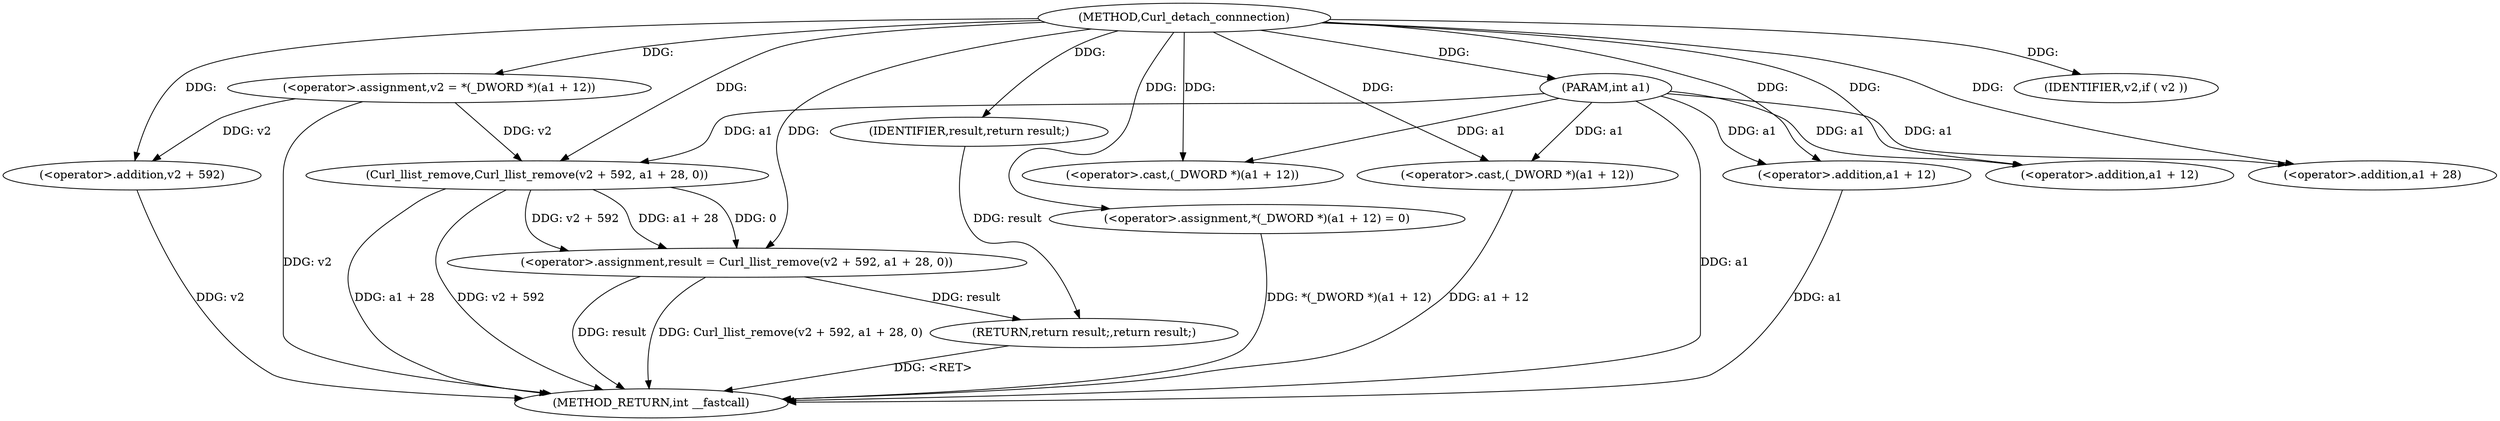 digraph Curl_detach_connnection {  
"1000103" [label = "(METHOD,Curl_detach_connnection)" ]
"1000138" [label = "(METHOD_RETURN,int __fastcall)" ]
"1000104" [label = "(PARAM,int a1)" ]
"1000108" [label = "(<operator>.assignment,v2 = *(_DWORD *)(a1 + 12))" ]
"1000111" [label = "(<operator>.cast,(_DWORD *)(a1 + 12))" ]
"1000113" [label = "(<operator>.addition,a1 + 12)" ]
"1000117" [label = "(IDENTIFIER,v2,if ( v2 ))" ]
"1000118" [label = "(<operator>.assignment,result = Curl_llist_remove(v2 + 592, a1 + 28, 0))" ]
"1000120" [label = "(Curl_llist_remove,Curl_llist_remove(v2 + 592, a1 + 28, 0))" ]
"1000121" [label = "(<operator>.addition,v2 + 592)" ]
"1000124" [label = "(<operator>.addition,a1 + 28)" ]
"1000128" [label = "(<operator>.assignment,*(_DWORD *)(a1 + 12) = 0)" ]
"1000130" [label = "(<operator>.cast,(_DWORD *)(a1 + 12))" ]
"1000132" [label = "(<operator>.addition,a1 + 12)" ]
"1000136" [label = "(RETURN,return result;,return result;)" ]
"1000137" [label = "(IDENTIFIER,result,return result;)" ]
  "1000118" -> "1000138"  [ label = "DDG: Curl_llist_remove(v2 + 592, a1 + 28, 0)"] 
  "1000108" -> "1000138"  [ label = "DDG: v2"] 
  "1000120" -> "1000138"  [ label = "DDG: a1 + 28"] 
  "1000120" -> "1000138"  [ label = "DDG: v2 + 592"] 
  "1000118" -> "1000138"  [ label = "DDG: result"] 
  "1000132" -> "1000138"  [ label = "DDG: a1"] 
  "1000104" -> "1000138"  [ label = "DDG: a1"] 
  "1000128" -> "1000138"  [ label = "DDG: *(_DWORD *)(a1 + 12)"] 
  "1000121" -> "1000138"  [ label = "DDG: v2"] 
  "1000130" -> "1000138"  [ label = "DDG: a1 + 12"] 
  "1000136" -> "1000138"  [ label = "DDG: <RET>"] 
  "1000103" -> "1000104"  [ label = "DDG: "] 
  "1000103" -> "1000108"  [ label = "DDG: "] 
  "1000104" -> "1000111"  [ label = "DDG: a1"] 
  "1000103" -> "1000111"  [ label = "DDG: "] 
  "1000104" -> "1000113"  [ label = "DDG: a1"] 
  "1000103" -> "1000113"  [ label = "DDG: "] 
  "1000103" -> "1000117"  [ label = "DDG: "] 
  "1000120" -> "1000118"  [ label = "DDG: v2 + 592"] 
  "1000120" -> "1000118"  [ label = "DDG: a1 + 28"] 
  "1000120" -> "1000118"  [ label = "DDG: 0"] 
  "1000103" -> "1000118"  [ label = "DDG: "] 
  "1000108" -> "1000120"  [ label = "DDG: v2"] 
  "1000103" -> "1000120"  [ label = "DDG: "] 
  "1000108" -> "1000121"  [ label = "DDG: v2"] 
  "1000103" -> "1000121"  [ label = "DDG: "] 
  "1000104" -> "1000120"  [ label = "DDG: a1"] 
  "1000104" -> "1000124"  [ label = "DDG: a1"] 
  "1000103" -> "1000124"  [ label = "DDG: "] 
  "1000103" -> "1000128"  [ label = "DDG: "] 
  "1000104" -> "1000130"  [ label = "DDG: a1"] 
  "1000103" -> "1000130"  [ label = "DDG: "] 
  "1000104" -> "1000132"  [ label = "DDG: a1"] 
  "1000103" -> "1000132"  [ label = "DDG: "] 
  "1000137" -> "1000136"  [ label = "DDG: result"] 
  "1000118" -> "1000136"  [ label = "DDG: result"] 
  "1000103" -> "1000137"  [ label = "DDG: "] 
}
